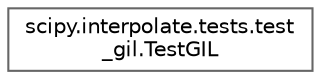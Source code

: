 digraph "Graphical Class Hierarchy"
{
 // LATEX_PDF_SIZE
  bgcolor="transparent";
  edge [fontname=Helvetica,fontsize=10,labelfontname=Helvetica,labelfontsize=10];
  node [fontname=Helvetica,fontsize=10,shape=box,height=0.2,width=0.4];
  rankdir="LR";
  Node0 [id="Node000000",label="scipy.interpolate.tests.test\l_gil.TestGIL",height=0.2,width=0.4,color="grey40", fillcolor="white", style="filled",URL="$db/dd1/classscipy_1_1interpolate_1_1tests_1_1test__gil_1_1TestGIL.html",tooltip=" "];
}
